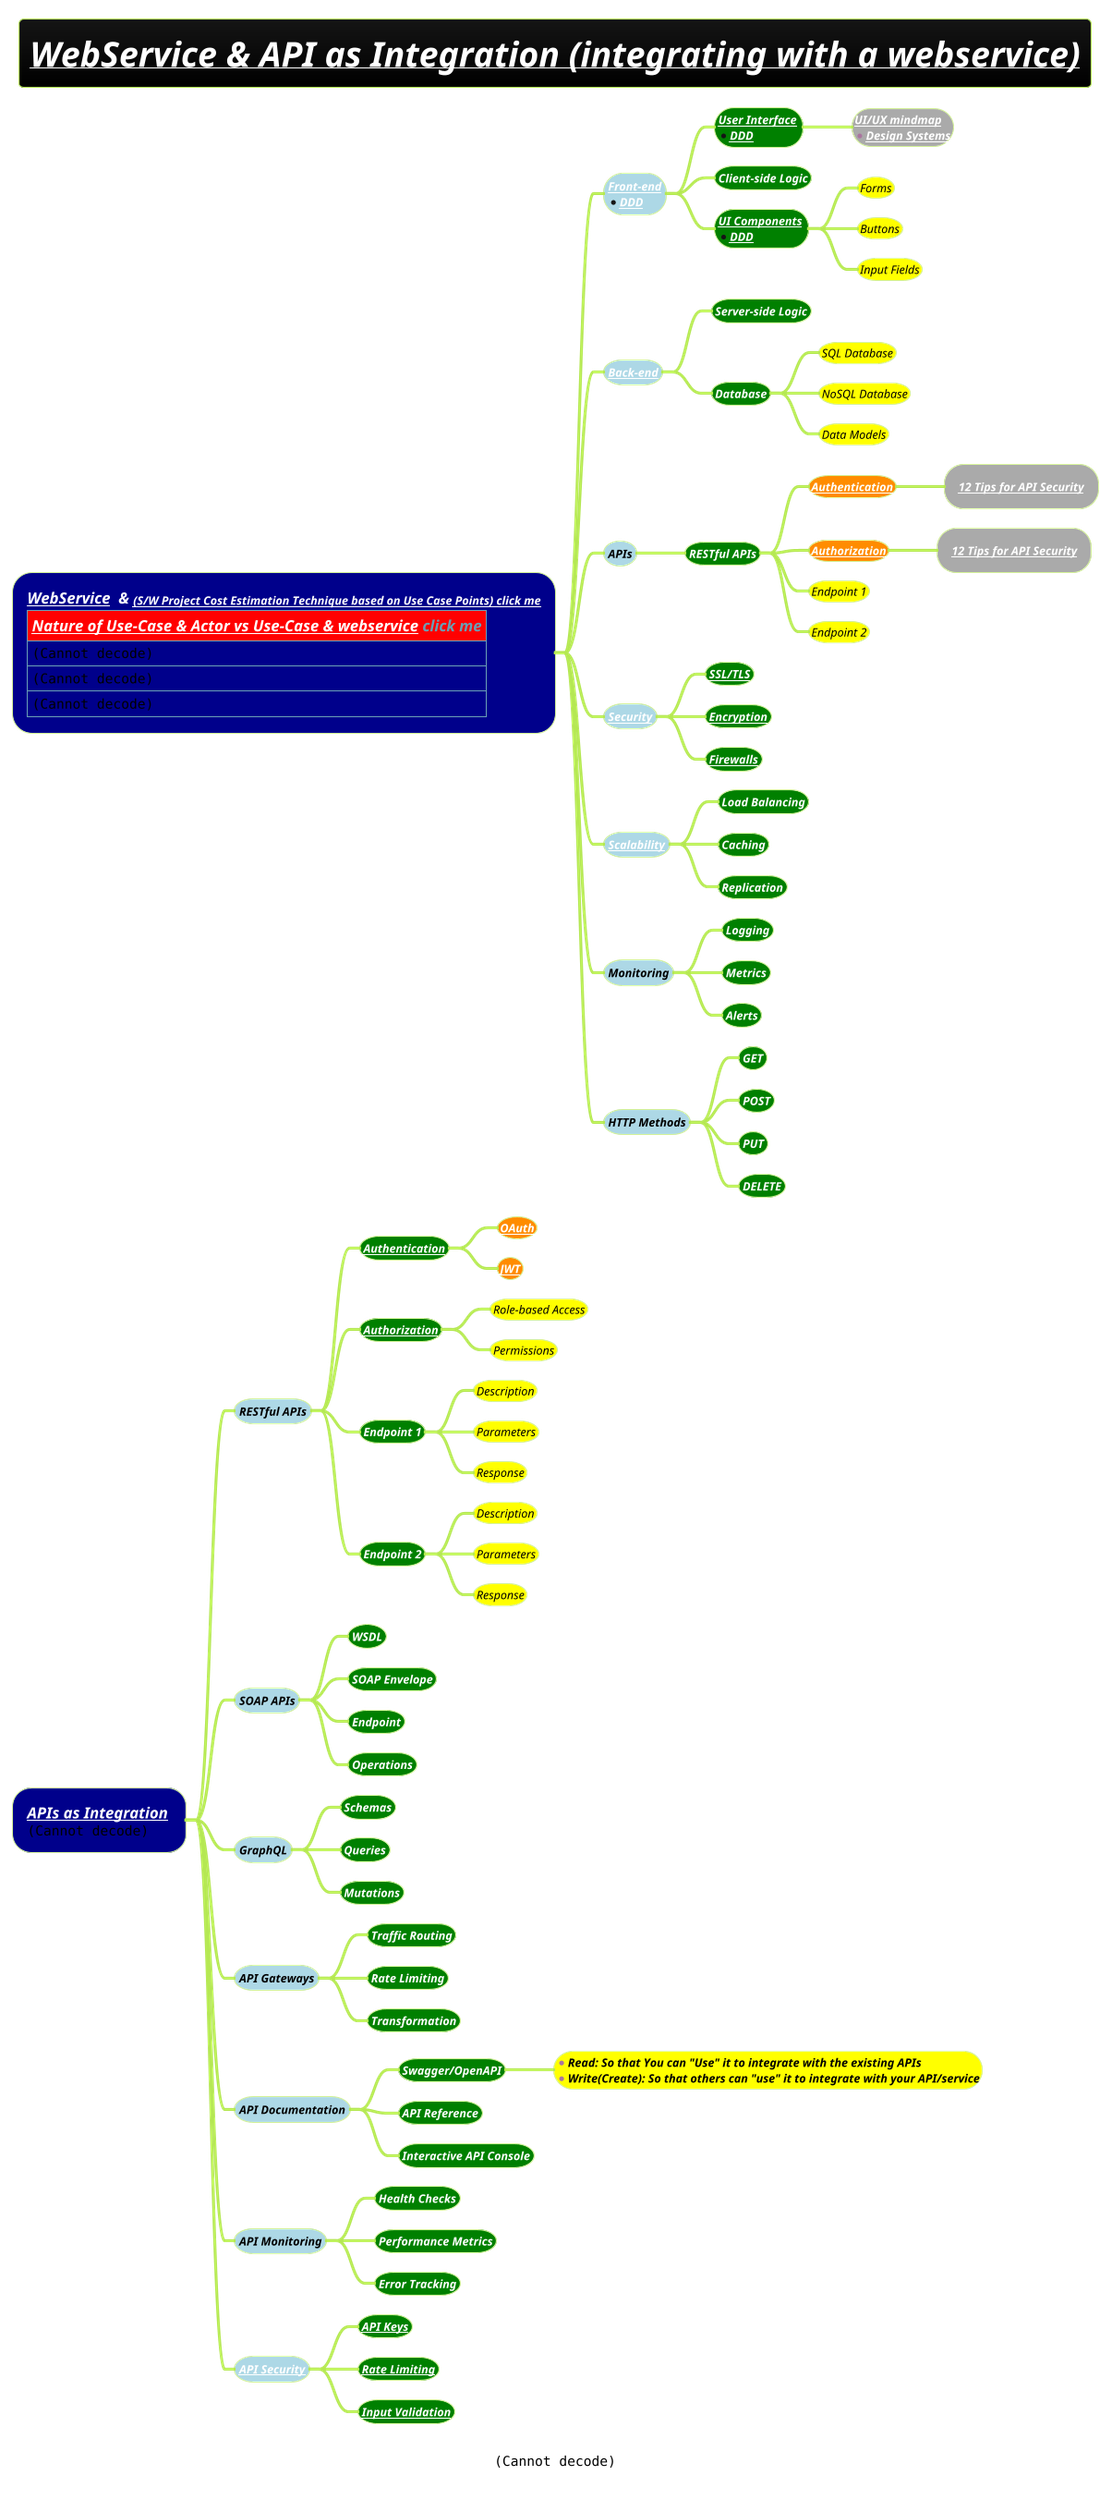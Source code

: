 @startmindmap
title =<i><b><u>[[docs/3-programming-languages/Venkat-Subramaniam/gif/API-vs-SDK.adoc WebService & API as Integration (integrating with a webservice)]]
caption <img:images/image-2023-02-20-18-57-28-106.png{scale=.66}>

!theme hacker

*[#darkblue]:<i><color #white>[[docs/3-programming-languages/clean-architecture/images/external-interfaces-or-APIs.png WebService]]  & <size:12>[[docs/3-programming-languages/clean-architecture/images/image-2023-02-20-18-57-28-106.png (S/W Project Cost Estimation Technique based on Use Case Points) click me]]
|<#red><b><i>[[docs/2-uml/requirements-and-design-with-plantuml/1-use-cases-or-features/use-case.png Nature of Use-Case & Actor vs Use-Case & webservice]] click me|
|<img:images/img_470.png{scale=.94}>|
|<img:images/img_469.png{scale=.96}>|
|<img:images/img_471.png{scale=.838}>|;
**[#lightblue]:<i><color #black><size:12>[[docs/3-programming-languages/Venkat-Subramaniam/images/img_428.png Front-end]]
*<i><color #black><size:12>[[docs/3-programming-languages/Venkat-Subramaniam/images/img_574.png DDD]];
***[#green] <b><i><color #white><size:12>[[docs/3-programming-languages/Venkat-Subramaniam/images/img_428.png User Interface]] \n*<b><i><color #black><size:12>[[docs/3-programming-languages/Venkat-Subramaniam/images/img_574.png DDD]]
****[#a] <i><color #white><b><size:12>[[docs/1-Requirement-Engineering/MVP-PoC-and-case-study/UI-UX.puml UI/UX mindmap]] \n*<b><i><color #black><size:12>[[docs/1-Requirement-Engineering/MVP-PoC-and-case-study/Design-Systems.puml Design Systems]]
***[#green] <b><i><color #white><size:12>Client-side Logic
***[#green] <b><i><color #white><size:12>[[docs/3-programming-languages/Venkat-Subramaniam/images/img_428.png UI Components]] \n*<i><color #black><size:12><b>[[docs/3-programming-languages/Venkat-Subramaniam/images/img_574.png DDD]]
****[#yellow] <i><color #black><size:12>Forms
****[#yellow] <i><color #black><size:12>Buttons
****[#yellow] <i><color #black><size:12>Input Fields
**[#lightblue] <i><color #black><size:12>[[docs/3-programming-languages/Venkat-Subramaniam/images/img_7.jpg Back-end]]
***[#green] <b><i><color #white><size:12>Server-side Logic
***[#green] <b><i><color #white><size:12>Database
****[#yellow] <i><color #black><size:12>SQL Database
****[#yellow] <i><color #black><size:12>NoSQL Database
****[#yellow] <i><color #black><size:12>Data Models
**[#lightblue] <i><color #black><size:12>APIs
***[#green] <b><i><color #white><size:12>RESTful APIs
****[#darkorange] <b><i><color #black><size:12>[[docs/3-programming-languages/Venkat-Subramaniam/gif/api-design-and-security-best-practices.adoc Authentication]]
*****[#a] <b><i><color #black><size:12>[[docs/3-programming-languages/Venkat-Subramaniam/gif/api-design-and-security-best-practices.adoc 12 Tips for API Security]]
****[#darkorange] <b><i><color #black><size:12>[[docs/3-programming-languages/Venkat-Subramaniam/gif/session-JWT-Token-SSO-and-OAuth-2-0.adoc Authorization]]
*****[#a] <b><i><color #black><size:12>[[docs/3-programming-languages/Venkat-Subramaniam/gif/api-design-and-security-best-practices.adoc 12 Tips for API Security]]
****[#yellow] <i><color #black><size:12>Endpoint 1
****[#yellow] <i><color #black><size:12>Endpoint 2
**[#lightblue] <i><color #black><size:12>[[docs/3-programming-languages/Venkat-Subramaniam/gif/api-design-and-security-best-practices.adoc Security]]
***[#green] <b><i><color #white><size:12>[[docs/3-programming-languages/Venkat-Subramaniam/gif/api-design-and-security-best-practices.adoc SSL/TLS]]
***[#green] <b><i><color #white><size:12>[[docs/3-programming-languages/Venkat-Subramaniam/gif/api-design-and-security-best-practices.adoc Encryption]]
***[#green] <b><i><color #white><size:12>[[docs/3-programming-languages/Venkat-Subramaniam/gif/api-design-and-security-best-practices.adoc Firewalls]]
**[#lightblue] <i><color #black><size:12>[[docs/3-programming-languages/Venkat-Subramaniam/gif/4-K8-service-type.adoc Scalability]]
***[#green] <b><i><color #white><size:12>Load Balancing
***[#green] <b><i><color #white><size:12>Caching
***[#green] <b><i><color #white><size:12>Replication
**[#lightblue] <i><color #black><size:12>Monitoring
***[#green] <b><i><color #white><size:12>Logging
***[#green] <b><i><color #white><size:12>Metrics
***[#green] <b><i><color #white><size:12>Alerts
**[#lightblue] <i><color #black><size:12>HTTP Methods
***[#green] <b><i><color #white><size:12>GET
***[#green] <b><i><color #white><size:12>POST
***[#green] <b><i><color #white><size:12>PUT
***[#green] <b><i><color #white><size:12>DELETE



*[#darkblue] <i><color #white>[[docs/3-programming-languages/clean-architecture/images/external-interfaces-or-APIs.png APIs as Integration]] \n<img:images/img_471.png{scale=1}>
**[#lightblue] <i><color #black><size:12>RESTful APIs
***[#green] <b><i><color #white><size:12>[[docs/3-programming-languages/Venkat-Subramaniam/gif/session-JWT-Token-SSO-and-OAuth-2-0.adoc Authentication]]
****[#darkorange] <b><i><color #black><size:12>[[docs/3-programming-languages/Venkat-Subramaniam/gif/session-JWT-Token-SSO-and-OAuth-2-0.adoc OAuth]]
****[#darkorange] <b><i><color #black><size:12>[[docs/3-programming-languages/Venkat-Subramaniam/gif/session-JWT-Token-SSO-and-OAuth-2-0.adoc JWT]]
***[#green] <b><i><color #white><size:12>[[docs/3-programming-languages/Venkat-Subramaniam/gif/session-JWT-Token-SSO-and-OAuth-2-0.adoc Authorization]]
****[#yellow] <i><color #black><size:12>Role-based Access
****[#yellow] <i><color #black><size:12>Permissions
***[#green] <b><i><color #white><size:12>Endpoint 1
****[#yellow] <i><color #black><size:12>Description
****[#yellow] <i><color #black><size:12>Parameters
****[#yellow] <i><color #black><size:12>Response
***[#green] <b><i><color #white><size:12>Endpoint 2
****[#yellow] <i><color #black><size:12>Description
****[#yellow] <i><color #black><size:12>Parameters
****[#yellow] <i><color #black><size:12>Response
**[#lightblue] <i><color #black><size:12>SOAP APIs
***[#green] <b><i><color #white><size:12>WSDL
***[#green] <b><i><color #white><size:12>SOAP Envelope
***[#green] <b><i><color #white><size:12>Endpoint
***[#green] <b><i><color #white><size:12>Operations
**[#lightblue] <i><color #black><size:12>GraphQL
***[#green] <b><i><color #white><size:12>Schemas
***[#green] <b><i><color #white><size:12>Queries
***[#green] <b><i><color #white><size:12>Mutations
**[#lightblue] <i><color #black><size:12>API Gateways
***[#green] <b><i><color #white><size:12>Traffic Routing
***[#green] <b><i><color #white><size:12>Rate Limiting
***[#green] <b><i><color #white><size:12>Transformation
**[#lightblue] <i><color #black><size:12>API Documentation
***[#green] <b><i><color #white><size:12>Swagger/OpenAPI
****[#yellow] *<b><i><color #black><size:12>Read: So that You can "Use" it to integrate with the existing APIs \n*<b><i><color #black><size:12>Write(Create): So that others can "use" it to integrate with your API/service
***[#green] <b><i><color #white><size:12>API Reference
***[#green] <b><i><color #white><size:12>Interactive API Console
**[#lightblue] <i><color #black><size:12>API Monitoring
***[#green] <b><i><color #white><size:12>Health Checks
***[#green] <b><i><color #white><size:12>Performance Metrics
***[#green] <b><i><color #white><size:12>Error Tracking
**[#lightblue] <i><color #black><size:12>[[docs/3-programming-languages/Venkat-Subramaniam/gif/api-design-and-security-best-practices.adoc API Security]]
***[#green] <b><i><color #white><size:12>[[docs/3-programming-languages/Venkat-Subramaniam/gif/api-design-and-security-best-practices.adoc API Keys]]
***[#green] <b><i><color #white><size:12>[[docs/3-programming-languages/Venkat-Subramaniam/gif/api-design-and-security-best-practices.adoc Rate Limiting]]
***[#green] <b><i><color #white><size:12>[[docs/3-programming-languages/Venkat-Subramaniam/gif/api-design-and-security-best-practices.adoc Input Validation]]

@endmindmap
